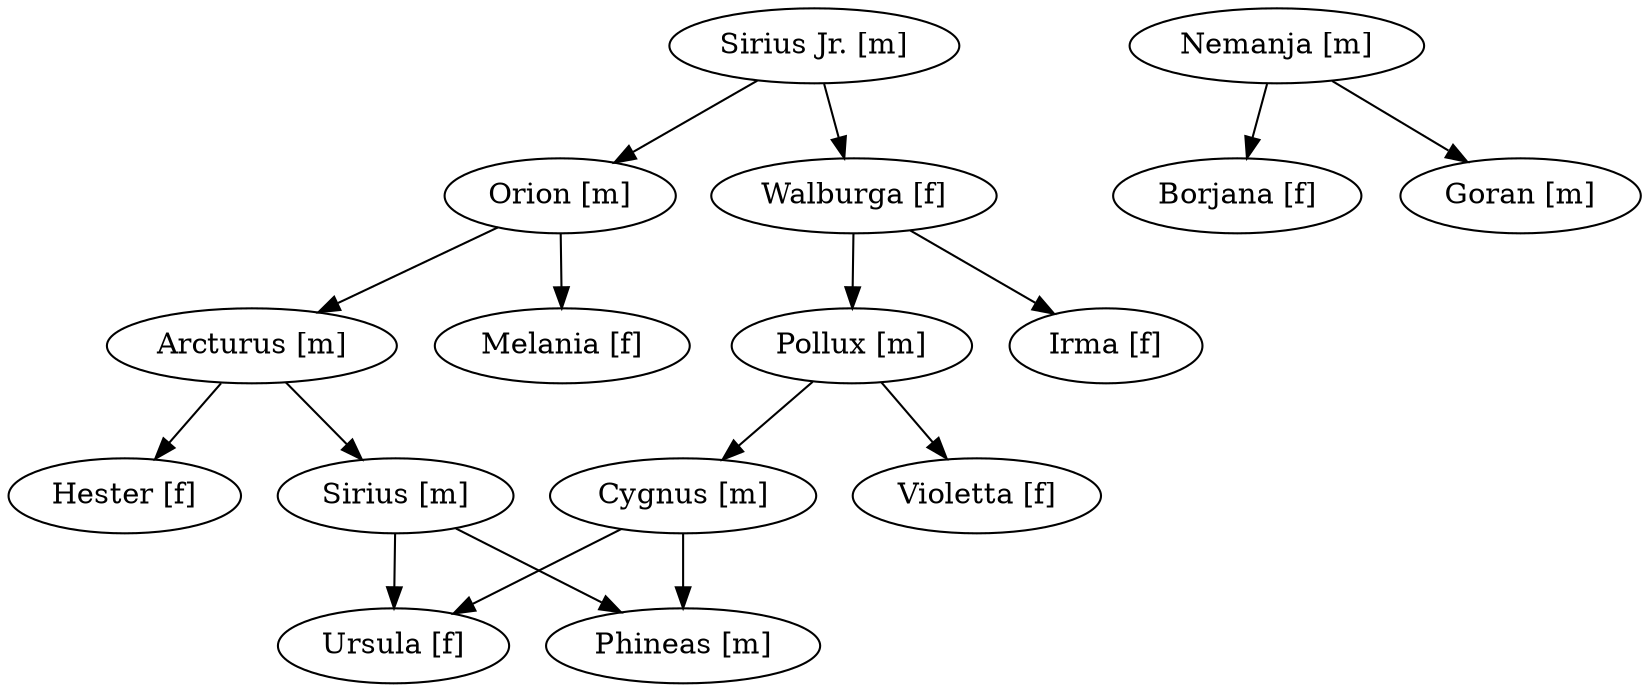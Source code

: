 digraph FamilyTree
{
  "Arcturus [m]" -> "Hester [f]";
  "Arcturus [m]" -> "Sirius [m]";
  "Borjana [f]";
  "Cygnus [m]" -> "Ursula [f]";
  "Cygnus [m]" -> "Phineas [m]";
  "Goran [m]";
  "Hester [f]";
  "Irma [f]";
  "Melania [f]";
  "Nemanja [m]" -> "Borjana [f]";
  "Nemanja [m]" -> "Goran [m]";
  "Orion [m]" -> "Melania [f]";
  "Orion [m]" -> "Arcturus [m]";
  "Phineas [m]";
  "Pollux [m]" -> "Violetta [f]";
  "Pollux [m]" -> "Cygnus [m]";
  "Sirius [m]" -> "Ursula [f]";
  "Sirius [m]" -> "Phineas [m]";
  "Sirius Jr. [m]" -> "Walburga [f]";
  "Sirius Jr. [m]" -> "Orion [m]";
  "Ursula [f]";
  "Violetta [f]";
  "Walburga [f]" -> "Irma [f]";
  "Walburga [f]" -> "Pollux [m]";
}
